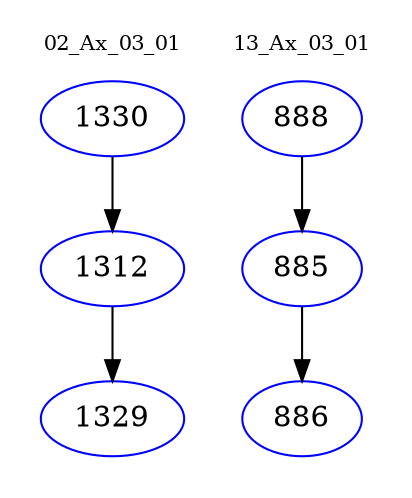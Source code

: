 digraph{
subgraph cluster_0 {
color = white
label = "02_Ax_03_01";
fontsize=10;
T0_1330 [label="1330", color="blue"]
T0_1330 -> T0_1312 [color="black"]
T0_1312 [label="1312", color="blue"]
T0_1312 -> T0_1329 [color="black"]
T0_1329 [label="1329", color="blue"]
}
subgraph cluster_1 {
color = white
label = "13_Ax_03_01";
fontsize=10;
T1_888 [label="888", color="blue"]
T1_888 -> T1_885 [color="black"]
T1_885 [label="885", color="blue"]
T1_885 -> T1_886 [color="black"]
T1_886 [label="886", color="blue"]
}
}
